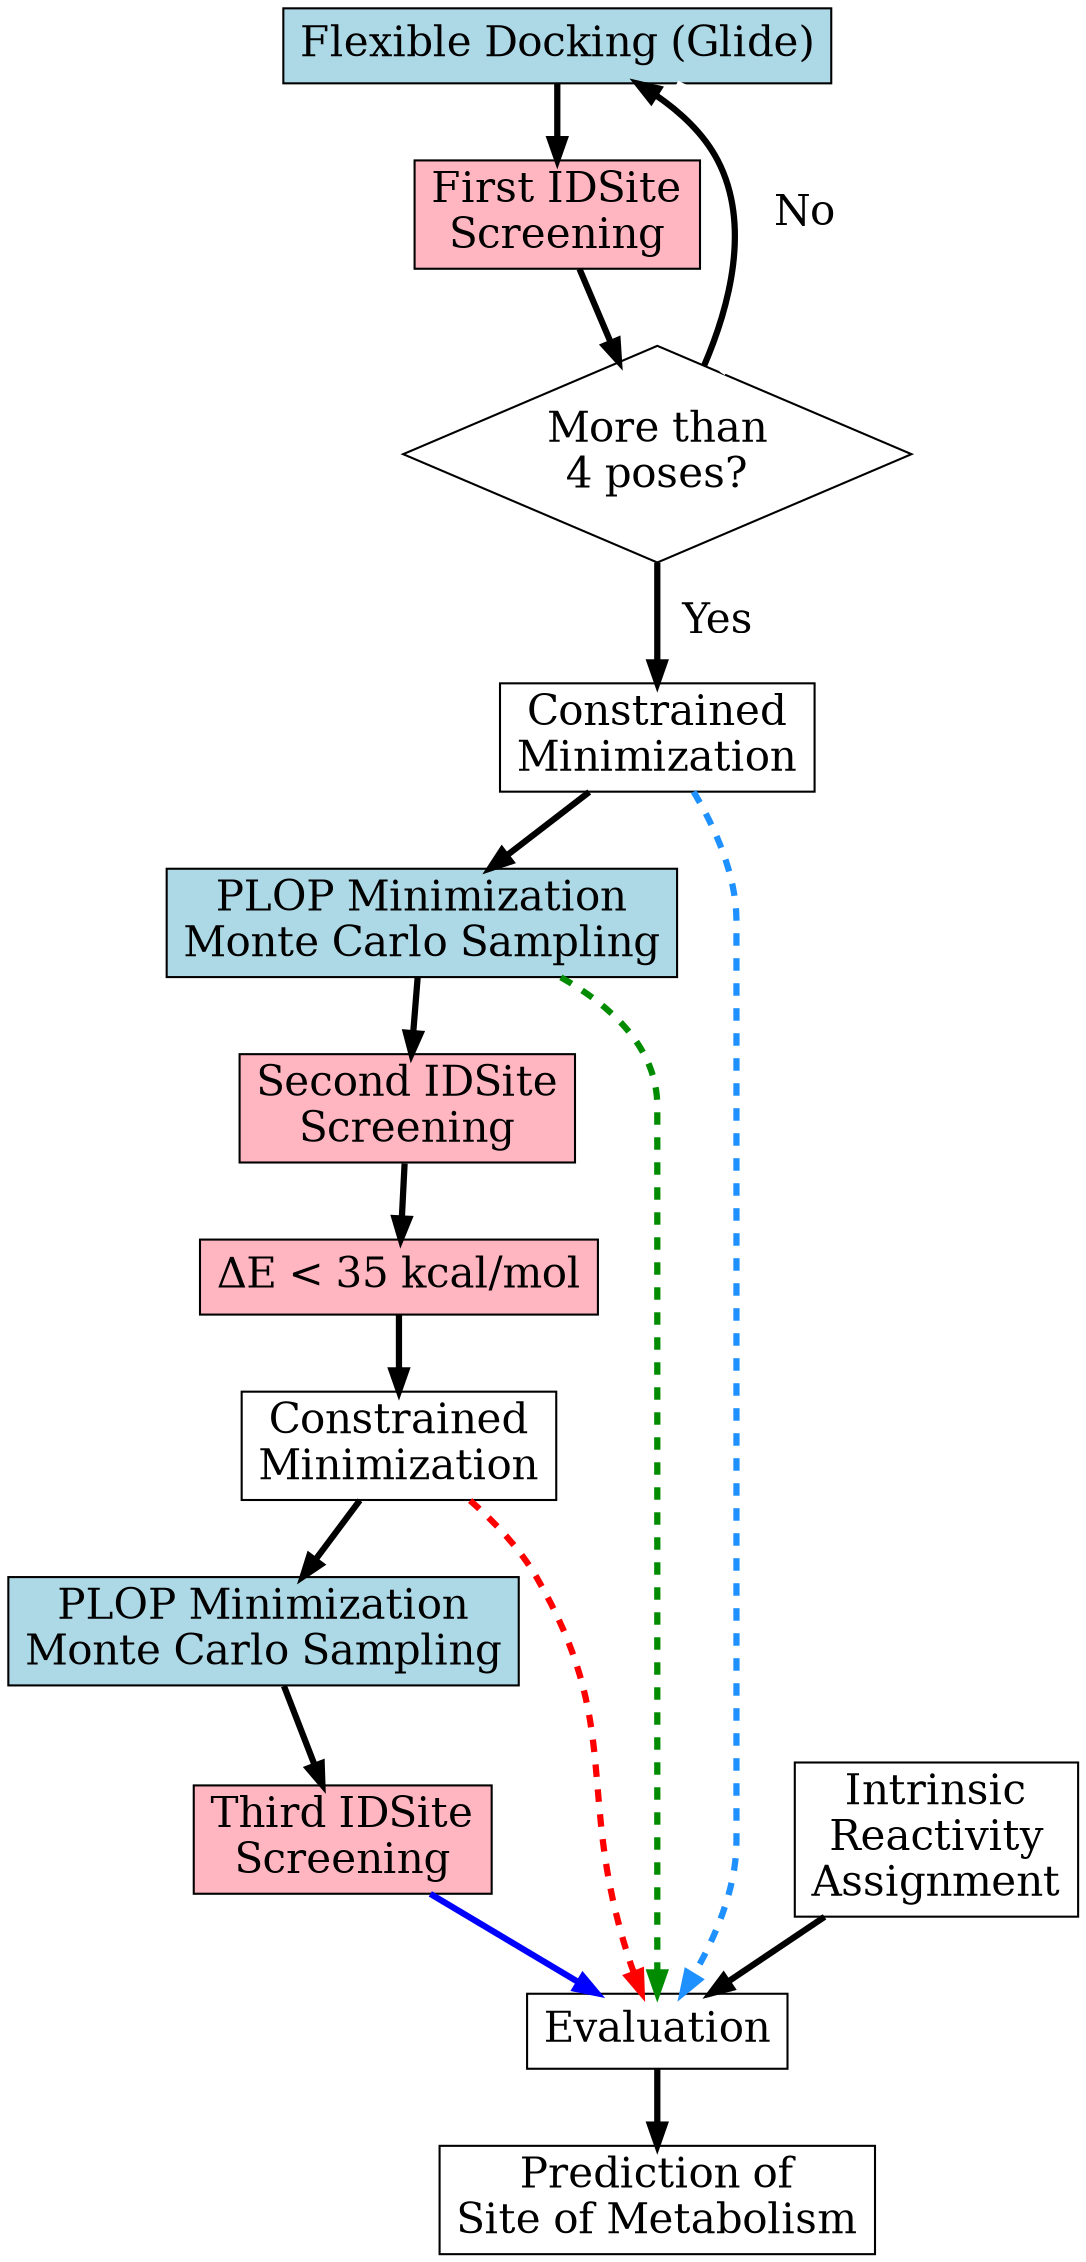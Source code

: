  digraph graphname {
    node [shape=box,fontsize=20,fontname=DejaVuSerif] // DejaVuSans also works
    edge [fontsize=20,fontname=DejaVuSerif,penwidth=3]
    docking[label="Flexible Docking (Glide)", style="filled", fillcolor=lightblue]
    poses_check[label="More than\n4 poses?",shape=diamond, style="filled", fillcolor=white]
    invisible_node[label="a",style=invisible]//style=invis

    first_screen[label="First IDSite\nScreening", style="filled", fillcolor=lightpink]
    second_screen[label="Second IDSite\nScreening", style="filled", fillcolor=lightpink]
    third_screen[label="Third IDSite\nScreening", style="filled", fillcolor=lightpink]
    delta_e[label="&Delta;E < 35 kcal/mol", style="filled", fillcolor=lightpink]

    first_constrained_min[label="Constrained\nMinimization", style="filled", fillcolor=white]
    second_constrained_min[label="Constrained\nMinimization", style="filled", fillcolor=white]

    first_plop[label="PLOP Minimization\nMonte Carlo Sampling", style="filled", fillcolor=lightblue]
    second_plop[label="PLOP Minimization\nMonte Carlo Sampling", style="filled", fillcolor=lightblue]


    prediction[label="Prediction of\nSite of Metabolism", style="filled", fillcolor=white]
    reactivity[label="Intrinsic\nReactivity\nAssignment", style="filled", fillcolor=white]
    evaluation[label="Evaluation", style="filled", fillcolor=white]

    docking -> first_screen -> poses_check[weight=2]
    first_constrained_min -> first_plop -> second_screen -> delta_e -> second_constrained_min -> second_plop -> third_screen
    docking -> invisible_node[dir=none,style=invisible]
    poses_check -> docking
    poses_check -> docking[dir=none,label="No",color=white]
    poses_check -> first_constrained_min[label="  Yes"]
    {rank=same; invisible_node first_screen}
    reactivity -> evaluation -> prediction

    first_constrained_min -> evaluation [style=dashed,color=dodgerblue]
    first_plop -> evaluation [style=dashed,color=green4]
    second_constrained_min -> evaluation [style=dashed,color=red]
    third_screen -> evaluation [color=blue]
 }
